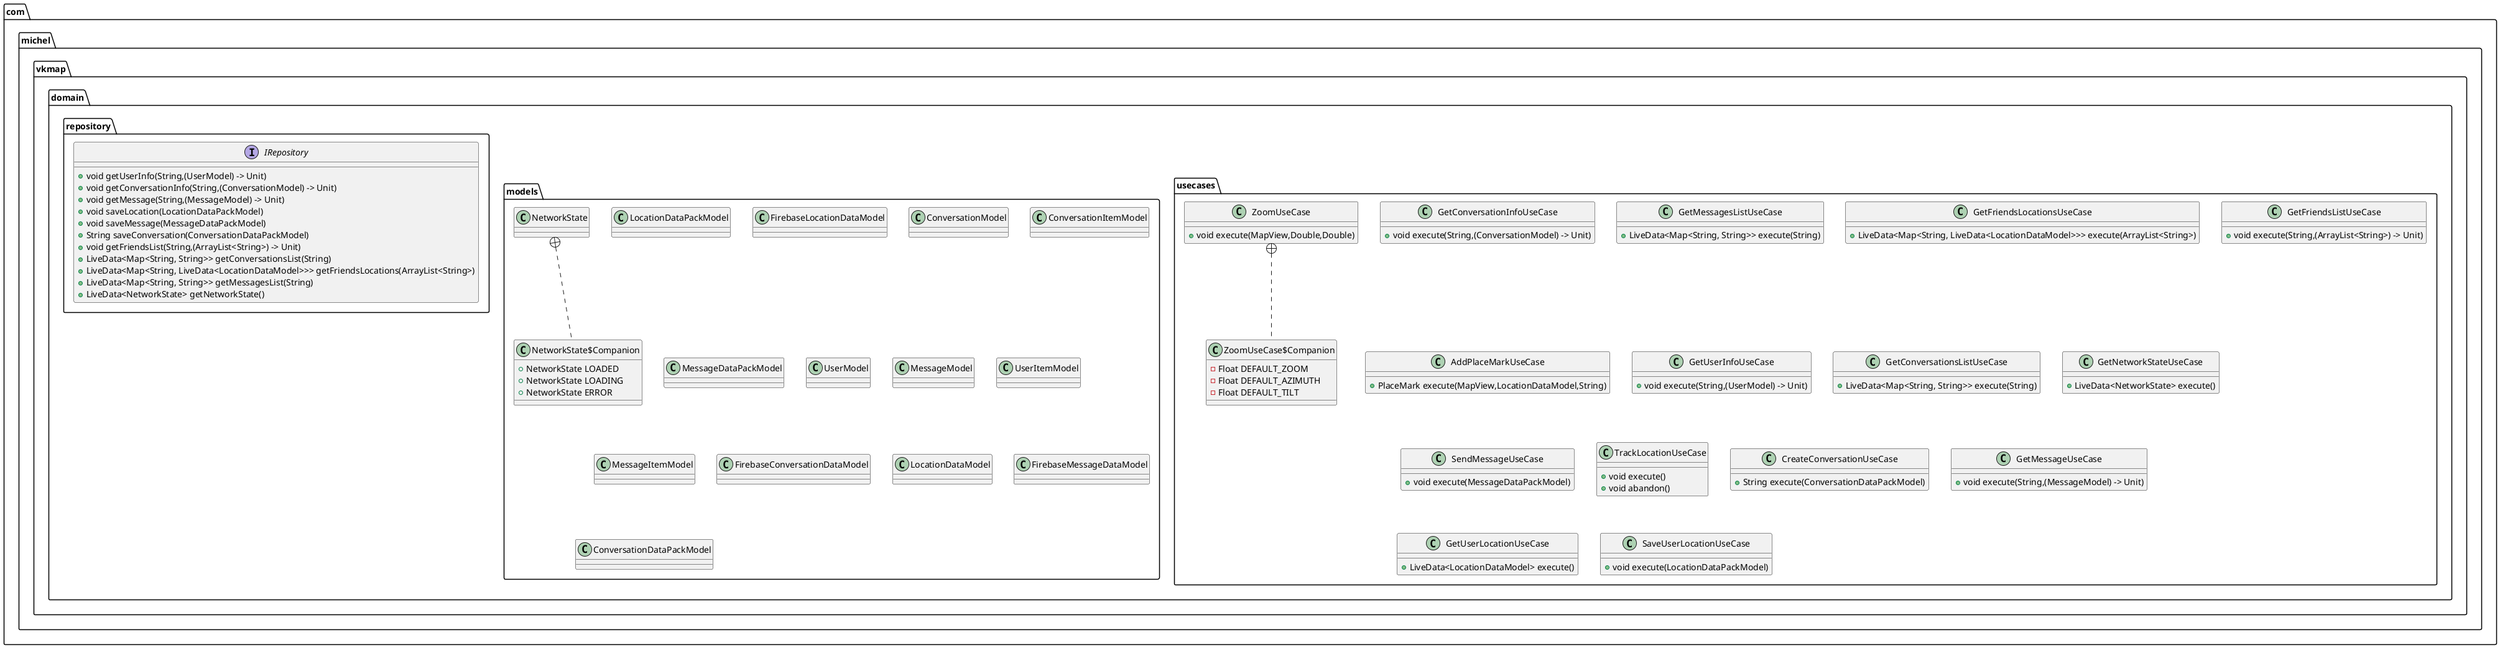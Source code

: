 @startuml
class com.michel.vkmap.domain.usecases.GetConversationInfoUseCase {
+ void execute(String,(ConversationModel) -> Unit)
}

class com.michel.vkmap.domain.usecases.GetMessagesListUseCase {
+ LiveData<Map<String, String>> execute(String)
}

class com.michel.vkmap.domain.models.NetworkState$Companion {
+ NetworkState LOADED
+ NetworkState LOADING
+ NetworkState ERROR
}

class com.michel.vkmap.domain.models.NetworkState {
}
class com.michel.vkmap.domain.models.LocationDataPackModel {
}
class com.michel.vkmap.domain.usecases.GetFriendsLocationsUseCase {
+ LiveData<Map<String, LiveData<LocationDataModel>>> execute(ArrayList<String>)
}

class com.michel.vkmap.domain.usecases.GetFriendsListUseCase {
+ void execute(String,(ArrayList<String>) -> Unit)
}

class com.michel.vkmap.domain.usecases.AddPlaceMarkUseCase {
+ PlaceMark execute(MapView,LocationDataModel,String)
}

class com.michel.vkmap.domain.models.FirebaseLocationDataModel {
}
class com.michel.vkmap.domain.models.ConversationModel {
}
class com.michel.vkmap.domain.models.ConversationItemModel {
}
class com.michel.vkmap.domain.models.MessageDataPackModel {
}
class com.michel.vkmap.domain.usecases.GetUserInfoUseCase {
+ void execute(String,(UserModel) -> Unit)
}

class com.michel.vkmap.domain.usecases.GetConversationsListUseCase {
+ LiveData<Map<String, String>> execute(String)
}

class com.michel.vkmap.domain.models.UserModel {
}
class com.michel.vkmap.domain.models.MessageModel {
}
class com.michel.vkmap.domain.usecases.GetNetworkStateUseCase {
+ LiveData<NetworkState> execute()
}

class com.michel.vkmap.domain.usecases.SendMessageUseCase {
+ void execute(MessageDataPackModel)
}

class com.michel.vkmap.domain.usecases.TrackLocationUseCase {
+ void execute()
+ void abandon()
}

class com.michel.vkmap.domain.models.UserItemModel {
}
class com.michel.vkmap.domain.models.MessageItemModel {
}
class com.michel.vkmap.domain.usecases.CreateConversationUseCase {
+ String execute(ConversationDataPackModel)
}

class com.michel.vkmap.domain.models.FirebaseConversationDataModel {
}
interface com.michel.vkmap.domain.repository.IRepository {
+ void getUserInfo(String,(UserModel) -> Unit)
+ void getConversationInfo(String,(ConversationModel) -> Unit)
+ void getMessage(String,(MessageModel) -> Unit)
+ void saveLocation(LocationDataPackModel)
+ void saveMessage(MessageDataPackModel)
+ String saveConversation(ConversationDataPackModel)
+ void getFriendsList(String,(ArrayList<String>) -> Unit)
+ LiveData<Map<String, String>> getConversationsList(String)
+ LiveData<Map<String, LiveData<LocationDataModel>>> getFriendsLocations(ArrayList<String>)
+ LiveData<Map<String, String>> getMessagesList(String)
+ LiveData<NetworkState> getNetworkState()
}

class com.michel.vkmap.domain.models.LocationDataModel {
}
class com.michel.vkmap.domain.models.FirebaseMessageDataModel {
}
class com.michel.vkmap.domain.usecases.GetMessageUseCase {
+ void execute(String,(MessageModel) -> Unit)
}

class com.michel.vkmap.domain.usecases.GetUserLocationUseCase {
+ LiveData<LocationDataModel> execute()
}

class com.michel.vkmap.domain.usecases.ZoomUseCase$Companion {
- Float DEFAULT_ZOOM
- Float DEFAULT_AZIMUTH
- Float DEFAULT_TILT
}

class com.michel.vkmap.domain.usecases.ZoomUseCase {
+ void execute(MapView,Double,Double)
}

class com.michel.vkmap.domain.usecases.SaveUserLocationUseCase {
+ void execute(LocationDataPackModel)
}

class com.michel.vkmap.domain.models.ConversationDataPackModel {
}


com.michel.vkmap.domain.models.NetworkState +.. com.michel.vkmap.domain.models.NetworkState$Companion
com.michel.vkmap.domain.usecases.ZoomUseCase +.. com.michel.vkmap.domain.usecases.ZoomUseCase$Companion
@enduml